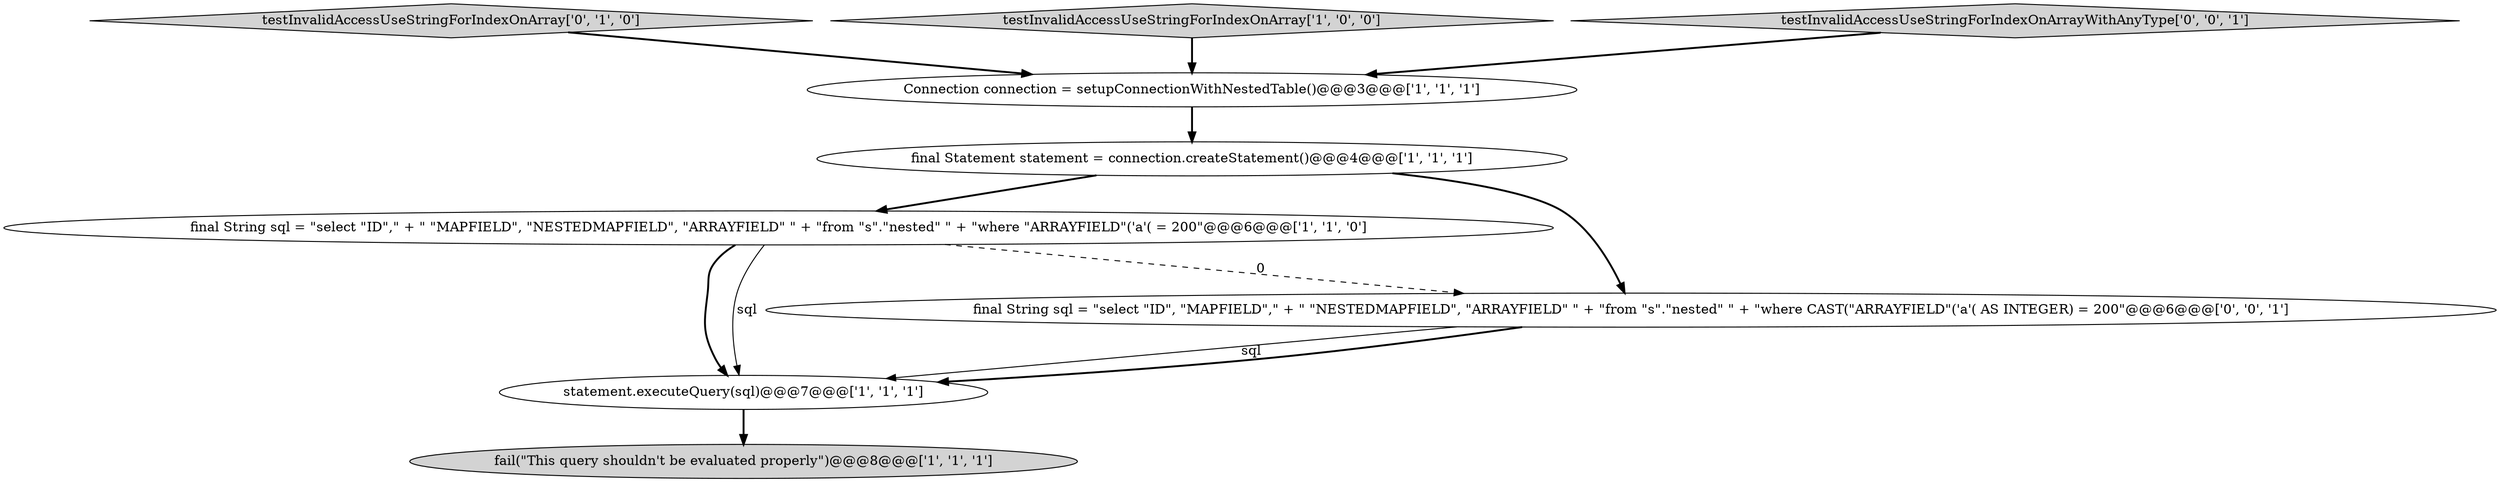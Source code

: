 digraph {
1 [style = filled, label = "final String sql = \"select \"ID\",\" + \" \"MAPFIELD\", \"NESTEDMAPFIELD\", \"ARRAYFIELD\" \" + \"from \"s\".\"nested\" \" + \"where \"ARRAYFIELD\"('a'( = 200\"@@@6@@@['1', '1', '0']", fillcolor = white, shape = ellipse image = "AAA0AAABBB1BBB"];
6 [style = filled, label = "testInvalidAccessUseStringForIndexOnArray['0', '1', '0']", fillcolor = lightgray, shape = diamond image = "AAA0AAABBB2BBB"];
0 [style = filled, label = "Connection connection = setupConnectionWithNestedTable()@@@3@@@['1', '1', '1']", fillcolor = white, shape = ellipse image = "AAA0AAABBB1BBB"];
8 [style = filled, label = "final String sql = \"select \"ID\", \"MAPFIELD\",\" + \" \"NESTEDMAPFIELD\", \"ARRAYFIELD\" \" + \"from \"s\".\"nested\" \" + \"where CAST(\"ARRAYFIELD\"('a'( AS INTEGER) = 200\"@@@6@@@['0', '0', '1']", fillcolor = white, shape = ellipse image = "AAA0AAABBB3BBB"];
3 [style = filled, label = "statement.executeQuery(sql)@@@7@@@['1', '1', '1']", fillcolor = white, shape = ellipse image = "AAA0AAABBB1BBB"];
4 [style = filled, label = "final Statement statement = connection.createStatement()@@@4@@@['1', '1', '1']", fillcolor = white, shape = ellipse image = "AAA0AAABBB1BBB"];
2 [style = filled, label = "testInvalidAccessUseStringForIndexOnArray['1', '0', '0']", fillcolor = lightgray, shape = diamond image = "AAA0AAABBB1BBB"];
5 [style = filled, label = "fail(\"This query shouldn't be evaluated properly\")@@@8@@@['1', '1', '1']", fillcolor = lightgray, shape = ellipse image = "AAA0AAABBB1BBB"];
7 [style = filled, label = "testInvalidAccessUseStringForIndexOnArrayWithAnyType['0', '0', '1']", fillcolor = lightgray, shape = diamond image = "AAA0AAABBB3BBB"];
1->3 [style = bold, label=""];
4->8 [style = bold, label=""];
1->8 [style = dashed, label="0"];
3->5 [style = bold, label=""];
2->0 [style = bold, label=""];
4->1 [style = bold, label=""];
6->0 [style = bold, label=""];
7->0 [style = bold, label=""];
8->3 [style = solid, label="sql"];
0->4 [style = bold, label=""];
1->3 [style = solid, label="sql"];
8->3 [style = bold, label=""];
}
